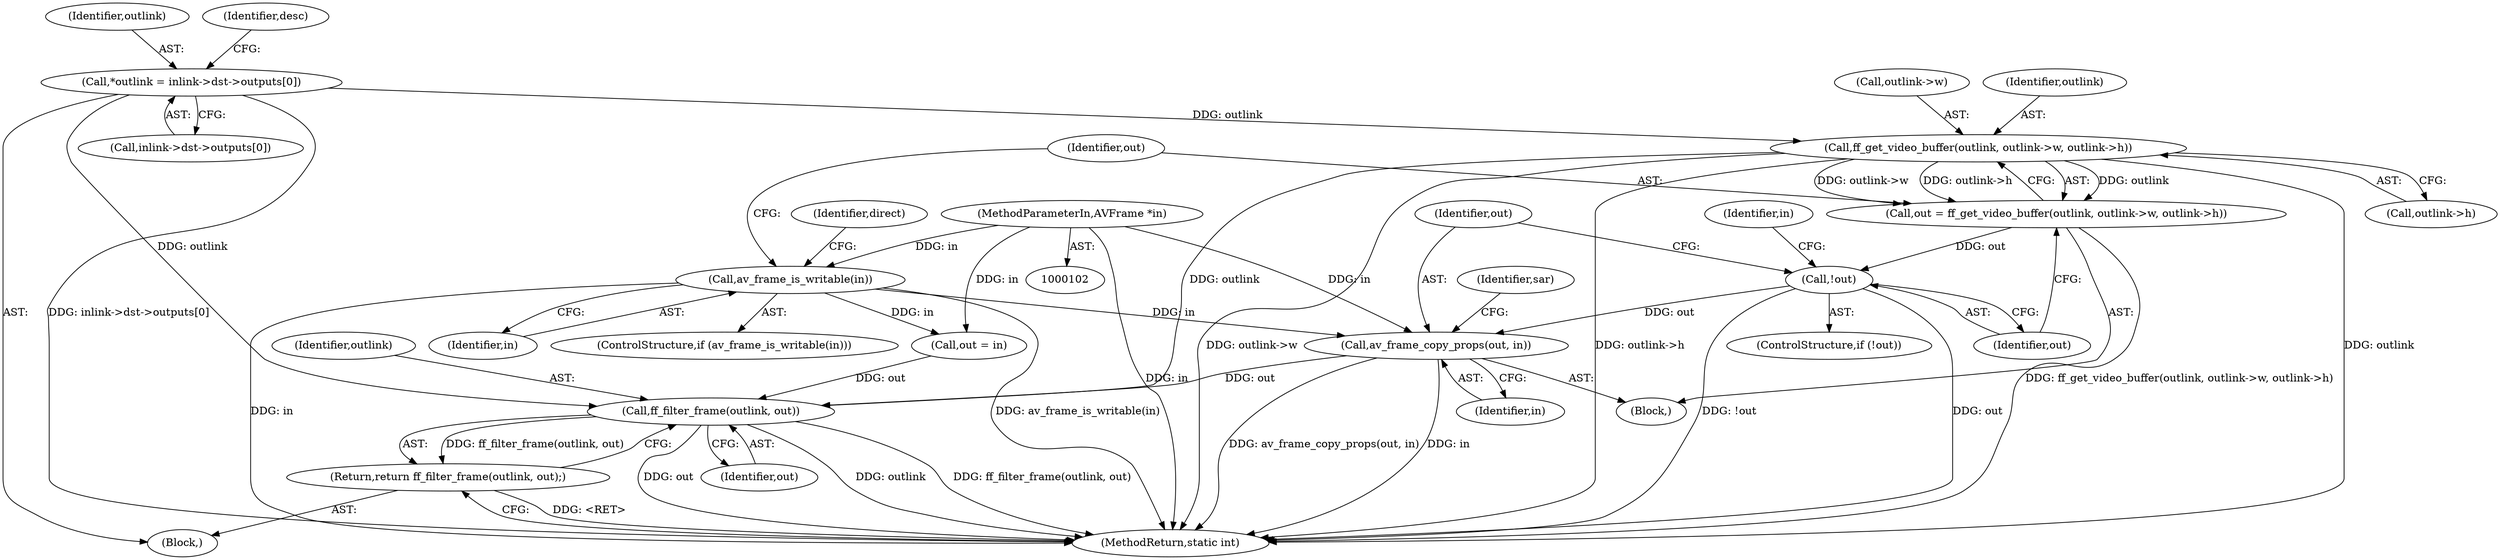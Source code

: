 digraph "0_FFmpeg_e43a0a232dbf6d3c161823c2e07c52e76227a1bc_0@API" {
"1000182" [label="(Call,av_frame_copy_props(out, in))"];
"1000173" [label="(Call,!out)"];
"1000162" [label="(Call,out = ff_get_video_buffer(outlink, outlink->w, outlink->h))"];
"1000164" [label="(Call,ff_get_video_buffer(outlink, outlink->w, outlink->h))"];
"1000115" [label="(Call,*outlink = inlink->dst->outputs[0])"];
"1000151" [label="(Call,av_frame_is_writable(in))"];
"1000104" [label="(MethodParameterIn,AVFrame *in)"];
"1000342" [label="(Call,ff_filter_frame(outlink, out))"];
"1000341" [label="(Return,return ff_filter_frame(outlink, out);)"];
"1000173" [label="(Call,!out)"];
"1000116" [label="(Identifier,outlink)"];
"1000161" [label="(Block,)"];
"1000150" [label="(ControlStructure,if (av_frame_is_writable(in)))"];
"1000186" [label="(Identifier,sar)"];
"1000184" [label="(Identifier,in)"];
"1000343" [label="(Identifier,outlink)"];
"1000342" [label="(Call,ff_filter_frame(outlink, out))"];
"1000152" [label="(Identifier,in)"];
"1000166" [label="(Call,outlink->w)"];
"1000115" [label="(Call,*outlink = inlink->dst->outputs[0])"];
"1000155" [label="(Identifier,direct)"];
"1000182" [label="(Call,av_frame_copy_props(out, in))"];
"1000174" [label="(Identifier,out)"];
"1000164" [label="(Call,ff_get_video_buffer(outlink, outlink->w, outlink->h))"];
"1000105" [label="(Block,)"];
"1000162" [label="(Call,out = ff_get_video_buffer(outlink, outlink->w, outlink->h))"];
"1000344" [label="(Identifier,out)"];
"1000157" [label="(Call,out = in)"];
"1000183" [label="(Identifier,out)"];
"1000178" [label="(Identifier,in)"];
"1000126" [label="(Identifier,desc)"];
"1000341" [label="(Return,return ff_filter_frame(outlink, out);)"];
"1000345" [label="(MethodReturn,static int)"];
"1000117" [label="(Call,inlink->dst->outputs[0])"];
"1000163" [label="(Identifier,out)"];
"1000172" [label="(ControlStructure,if (!out))"];
"1000104" [label="(MethodParameterIn,AVFrame *in)"];
"1000151" [label="(Call,av_frame_is_writable(in))"];
"1000169" [label="(Call,outlink->h)"];
"1000165" [label="(Identifier,outlink)"];
"1000182" -> "1000161"  [label="AST: "];
"1000182" -> "1000184"  [label="CFG: "];
"1000183" -> "1000182"  [label="AST: "];
"1000184" -> "1000182"  [label="AST: "];
"1000186" -> "1000182"  [label="CFG: "];
"1000182" -> "1000345"  [label="DDG: av_frame_copy_props(out, in)"];
"1000182" -> "1000345"  [label="DDG: in"];
"1000173" -> "1000182"  [label="DDG: out"];
"1000151" -> "1000182"  [label="DDG: in"];
"1000104" -> "1000182"  [label="DDG: in"];
"1000182" -> "1000342"  [label="DDG: out"];
"1000173" -> "1000172"  [label="AST: "];
"1000173" -> "1000174"  [label="CFG: "];
"1000174" -> "1000173"  [label="AST: "];
"1000178" -> "1000173"  [label="CFG: "];
"1000183" -> "1000173"  [label="CFG: "];
"1000173" -> "1000345"  [label="DDG: !out"];
"1000173" -> "1000345"  [label="DDG: out"];
"1000162" -> "1000173"  [label="DDG: out"];
"1000162" -> "1000161"  [label="AST: "];
"1000162" -> "1000164"  [label="CFG: "];
"1000163" -> "1000162"  [label="AST: "];
"1000164" -> "1000162"  [label="AST: "];
"1000174" -> "1000162"  [label="CFG: "];
"1000162" -> "1000345"  [label="DDG: ff_get_video_buffer(outlink, outlink->w, outlink->h)"];
"1000164" -> "1000162"  [label="DDG: outlink"];
"1000164" -> "1000162"  [label="DDG: outlink->w"];
"1000164" -> "1000162"  [label="DDG: outlink->h"];
"1000164" -> "1000169"  [label="CFG: "];
"1000165" -> "1000164"  [label="AST: "];
"1000166" -> "1000164"  [label="AST: "];
"1000169" -> "1000164"  [label="AST: "];
"1000164" -> "1000345"  [label="DDG: outlink"];
"1000164" -> "1000345"  [label="DDG: outlink->h"];
"1000164" -> "1000345"  [label="DDG: outlink->w"];
"1000115" -> "1000164"  [label="DDG: outlink"];
"1000164" -> "1000342"  [label="DDG: outlink"];
"1000115" -> "1000105"  [label="AST: "];
"1000115" -> "1000117"  [label="CFG: "];
"1000116" -> "1000115"  [label="AST: "];
"1000117" -> "1000115"  [label="AST: "];
"1000126" -> "1000115"  [label="CFG: "];
"1000115" -> "1000345"  [label="DDG: inlink->dst->outputs[0]"];
"1000115" -> "1000342"  [label="DDG: outlink"];
"1000151" -> "1000150"  [label="AST: "];
"1000151" -> "1000152"  [label="CFG: "];
"1000152" -> "1000151"  [label="AST: "];
"1000155" -> "1000151"  [label="CFG: "];
"1000163" -> "1000151"  [label="CFG: "];
"1000151" -> "1000345"  [label="DDG: av_frame_is_writable(in)"];
"1000151" -> "1000345"  [label="DDG: in"];
"1000104" -> "1000151"  [label="DDG: in"];
"1000151" -> "1000157"  [label="DDG: in"];
"1000104" -> "1000102"  [label="AST: "];
"1000104" -> "1000345"  [label="DDG: in"];
"1000104" -> "1000157"  [label="DDG: in"];
"1000342" -> "1000341"  [label="AST: "];
"1000342" -> "1000344"  [label="CFG: "];
"1000343" -> "1000342"  [label="AST: "];
"1000344" -> "1000342"  [label="AST: "];
"1000341" -> "1000342"  [label="CFG: "];
"1000342" -> "1000345"  [label="DDG: out"];
"1000342" -> "1000345"  [label="DDG: outlink"];
"1000342" -> "1000345"  [label="DDG: ff_filter_frame(outlink, out)"];
"1000342" -> "1000341"  [label="DDG: ff_filter_frame(outlink, out)"];
"1000157" -> "1000342"  [label="DDG: out"];
"1000341" -> "1000105"  [label="AST: "];
"1000345" -> "1000341"  [label="CFG: "];
"1000341" -> "1000345"  [label="DDG: <RET>"];
}

